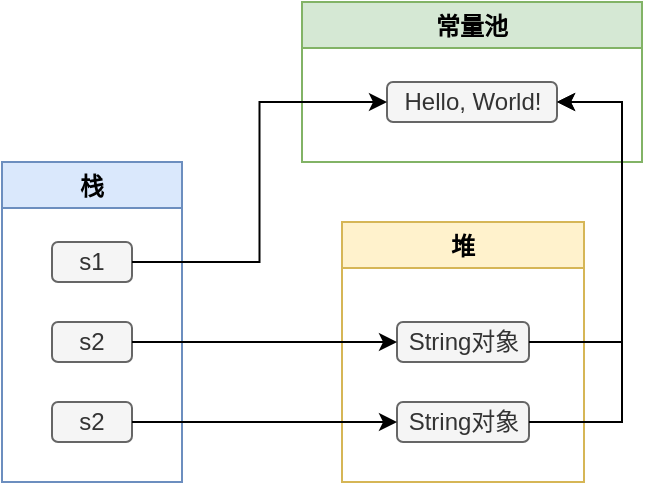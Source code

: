 <mxfile version="13.4.2" type="device"><diagram id="fBte3088m6-lcFHbdYRS" name="Page-1"><mxGraphModel dx="1038" dy="548" grid="1" gridSize="10" guides="1" tooltips="1" connect="1" arrows="1" fold="1" page="1" pageScale="1" pageWidth="827" pageHeight="1169" math="0" shadow="0"><root><mxCell id="0"/><mxCell id="1" parent="0"/><mxCell id="2IjFVXqbyMyoZupOPTWL-2" value="栈" style="swimlane;fillColor=#dae8fc;strokeColor=#6c8ebf;" vertex="1" parent="1"><mxGeometry x="210" y="200" width="90" height="160" as="geometry"><mxRectangle x="210" y="200" width="40" height="23" as="alternateBounds"/></mxGeometry></mxCell><mxCell id="2IjFVXqbyMyoZupOPTWL-8" value="s2" style="text;html=1;strokeColor=#666666;fillColor=#f5f5f5;align=center;verticalAlign=middle;whiteSpace=wrap;rounded=1;fontColor=#333333;" vertex="1" parent="2IjFVXqbyMyoZupOPTWL-2"><mxGeometry x="25" y="80" width="40" height="20" as="geometry"/></mxCell><mxCell id="2IjFVXqbyMyoZupOPTWL-7" value="s1" style="text;html=1;strokeColor=#666666;fillColor=#f5f5f5;align=center;verticalAlign=middle;whiteSpace=wrap;rounded=1;fontColor=#333333;" vertex="1" parent="2IjFVXqbyMyoZupOPTWL-2"><mxGeometry x="25" y="40" width="40" height="20" as="geometry"/></mxCell><mxCell id="2IjFVXqbyMyoZupOPTWL-17" value="s2" style="text;html=1;strokeColor=#666666;fillColor=#f5f5f5;align=center;verticalAlign=middle;whiteSpace=wrap;rounded=1;fontColor=#333333;" vertex="1" parent="2IjFVXqbyMyoZupOPTWL-2"><mxGeometry x="25" y="120" width="40" height="20" as="geometry"/></mxCell><mxCell id="2IjFVXqbyMyoZupOPTWL-9" value="常量池" style="swimlane;fillColor=#d5e8d4;strokeColor=#82b366;" vertex="1" parent="1"><mxGeometry x="360" y="120" width="170" height="80" as="geometry"><mxRectangle x="360" y="120" width="70" height="23" as="alternateBounds"/></mxGeometry></mxCell><mxCell id="2IjFVXqbyMyoZupOPTWL-12" value="Hello, World!" style="text;html=1;align=center;verticalAlign=middle;whiteSpace=wrap;rounded=1;strokeColor=#666666;fillColor=#f5f5f5;fontColor=#333333;" vertex="1" parent="2IjFVXqbyMyoZupOPTWL-9"><mxGeometry x="42.5" y="40" width="85" height="20" as="geometry"/></mxCell><mxCell id="2IjFVXqbyMyoZupOPTWL-13" value="堆" style="swimlane;fillColor=#fff2cc;strokeColor=#d6b656;" vertex="1" parent="1"><mxGeometry x="380" y="230" width="121" height="130" as="geometry"><mxRectangle x="380" y="230" width="70" height="23" as="alternateBounds"/></mxGeometry></mxCell><mxCell id="2IjFVXqbyMyoZupOPTWL-15" value="String对象" style="text;html=1;align=center;verticalAlign=middle;whiteSpace=wrap;rounded=1;fillColor=#f5f5f5;strokeColor=#666666;fontColor=#333333;" vertex="1" parent="2IjFVXqbyMyoZupOPTWL-13"><mxGeometry x="27.5" y="50" width="66" height="20" as="geometry"/></mxCell><mxCell id="2IjFVXqbyMyoZupOPTWL-16" value="String对象" style="text;html=1;align=center;verticalAlign=middle;whiteSpace=wrap;rounded=1;strokeColor=#666666;fillColor=#f5f5f5;fontColor=#333333;" vertex="1" parent="2IjFVXqbyMyoZupOPTWL-13"><mxGeometry x="27.5" y="90" width="66" height="20" as="geometry"/></mxCell><mxCell id="2IjFVXqbyMyoZupOPTWL-18" style="edgeStyle=orthogonalEdgeStyle;rounded=0;orthogonalLoop=1;jettySize=auto;html=1;exitX=1;exitY=0.5;exitDx=0;exitDy=0;entryX=0;entryY=0.5;entryDx=0;entryDy=0;" edge="1" parent="1" source="2IjFVXqbyMyoZupOPTWL-8" target="2IjFVXqbyMyoZupOPTWL-15"><mxGeometry relative="1" as="geometry"/></mxCell><mxCell id="2IjFVXqbyMyoZupOPTWL-19" style="edgeStyle=orthogonalEdgeStyle;rounded=0;orthogonalLoop=1;jettySize=auto;html=1;exitX=1;exitY=0.5;exitDx=0;exitDy=0;entryX=0;entryY=0.5;entryDx=0;entryDy=0;" edge="1" parent="1" source="2IjFVXqbyMyoZupOPTWL-17" target="2IjFVXqbyMyoZupOPTWL-16"><mxGeometry relative="1" as="geometry"/></mxCell><mxCell id="2IjFVXqbyMyoZupOPTWL-20" style="edgeStyle=orthogonalEdgeStyle;rounded=0;orthogonalLoop=1;jettySize=auto;html=1;exitX=1;exitY=0.5;exitDx=0;exitDy=0;entryX=0;entryY=0.5;entryDx=0;entryDy=0;" edge="1" parent="1" source="2IjFVXqbyMyoZupOPTWL-7" target="2IjFVXqbyMyoZupOPTWL-12"><mxGeometry relative="1" as="geometry"/></mxCell><mxCell id="2IjFVXqbyMyoZupOPTWL-21" style="edgeStyle=orthogonalEdgeStyle;rounded=0;orthogonalLoop=1;jettySize=auto;html=1;exitX=1;exitY=0.5;exitDx=0;exitDy=0;entryX=1;entryY=0.5;entryDx=0;entryDy=0;" edge="1" parent="1" source="2IjFVXqbyMyoZupOPTWL-15" target="2IjFVXqbyMyoZupOPTWL-12"><mxGeometry relative="1" as="geometry"><Array as="points"><mxPoint x="520" y="290"/><mxPoint x="520" y="170"/></Array></mxGeometry></mxCell><mxCell id="2IjFVXqbyMyoZupOPTWL-22" style="edgeStyle=orthogonalEdgeStyle;rounded=0;orthogonalLoop=1;jettySize=auto;html=1;exitX=1;exitY=0.5;exitDx=0;exitDy=0;entryX=1;entryY=0.5;entryDx=0;entryDy=0;" edge="1" parent="1" source="2IjFVXqbyMyoZupOPTWL-16" target="2IjFVXqbyMyoZupOPTWL-12"><mxGeometry relative="1" as="geometry"><Array as="points"><mxPoint x="520" y="330"/><mxPoint x="520" y="170"/></Array></mxGeometry></mxCell></root></mxGraphModel></diagram></mxfile>